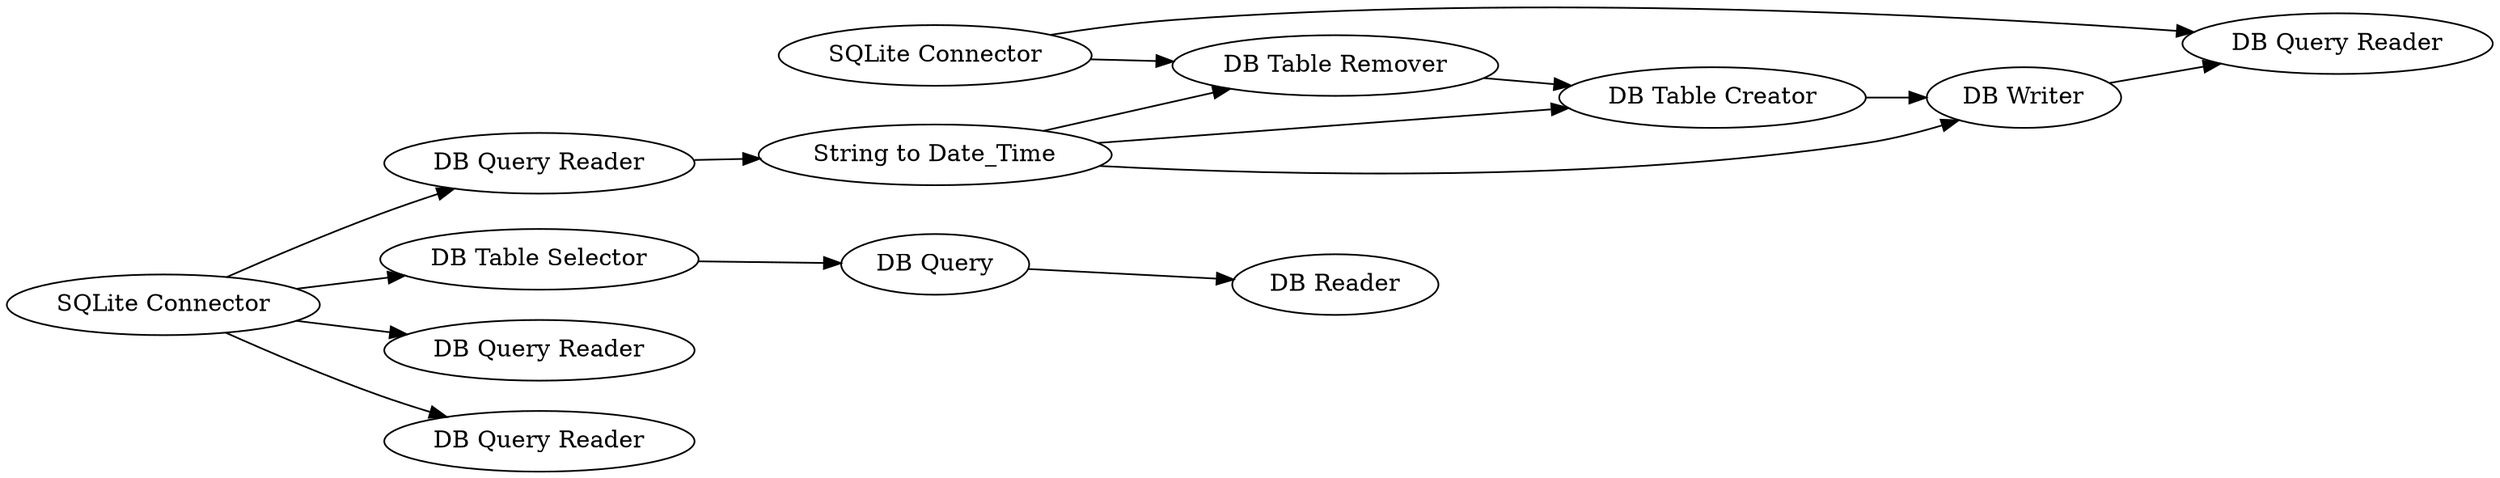 digraph {
	"6283603150191188569_12" [label="DB Table Remover"]
	"6283603150191188569_4" [label="DB Query Reader"]
	"6283603150191188569_6" [label="DB Table Selector"]
	"6283603150191188569_10" [label="DB Table Creator"]
	"6283603150191188569_7" [label="DB Query"]
	"6283603150191188569_2" [label="DB Query Reader"]
	"6283603150191188569_3" [label="DB Query Reader"]
	"6283603150191188569_13" [label="DB Query Reader"]
	"6283603150191188569_9" [label="SQLite Connector"]
	"6283603150191188569_1" [label="SQLite Connector"]
	"6283603150191188569_8" [label="DB Reader"]
	"6283603150191188569_11" [label="DB Writer"]
	"6283603150191188569_5" [label="String to Date_Time"]
	"6283603150191188569_1" -> "6283603150191188569_2"
	"6283603150191188569_7" -> "6283603150191188569_8"
	"6283603150191188569_6" -> "6283603150191188569_7"
	"6283603150191188569_5" -> "6283603150191188569_12"
	"6283603150191188569_5" -> "6283603150191188569_11"
	"6283603150191188569_11" -> "6283603150191188569_13"
	"6283603150191188569_9" -> "6283603150191188569_13"
	"6283603150191188569_5" -> "6283603150191188569_10"
	"6283603150191188569_1" -> "6283603150191188569_3"
	"6283603150191188569_1" -> "6283603150191188569_4"
	"6283603150191188569_4" -> "6283603150191188569_5"
	"6283603150191188569_9" -> "6283603150191188569_12"
	"6283603150191188569_10" -> "6283603150191188569_11"
	"6283603150191188569_12" -> "6283603150191188569_10"
	"6283603150191188569_1" -> "6283603150191188569_6"
	rankdir=LR
}
